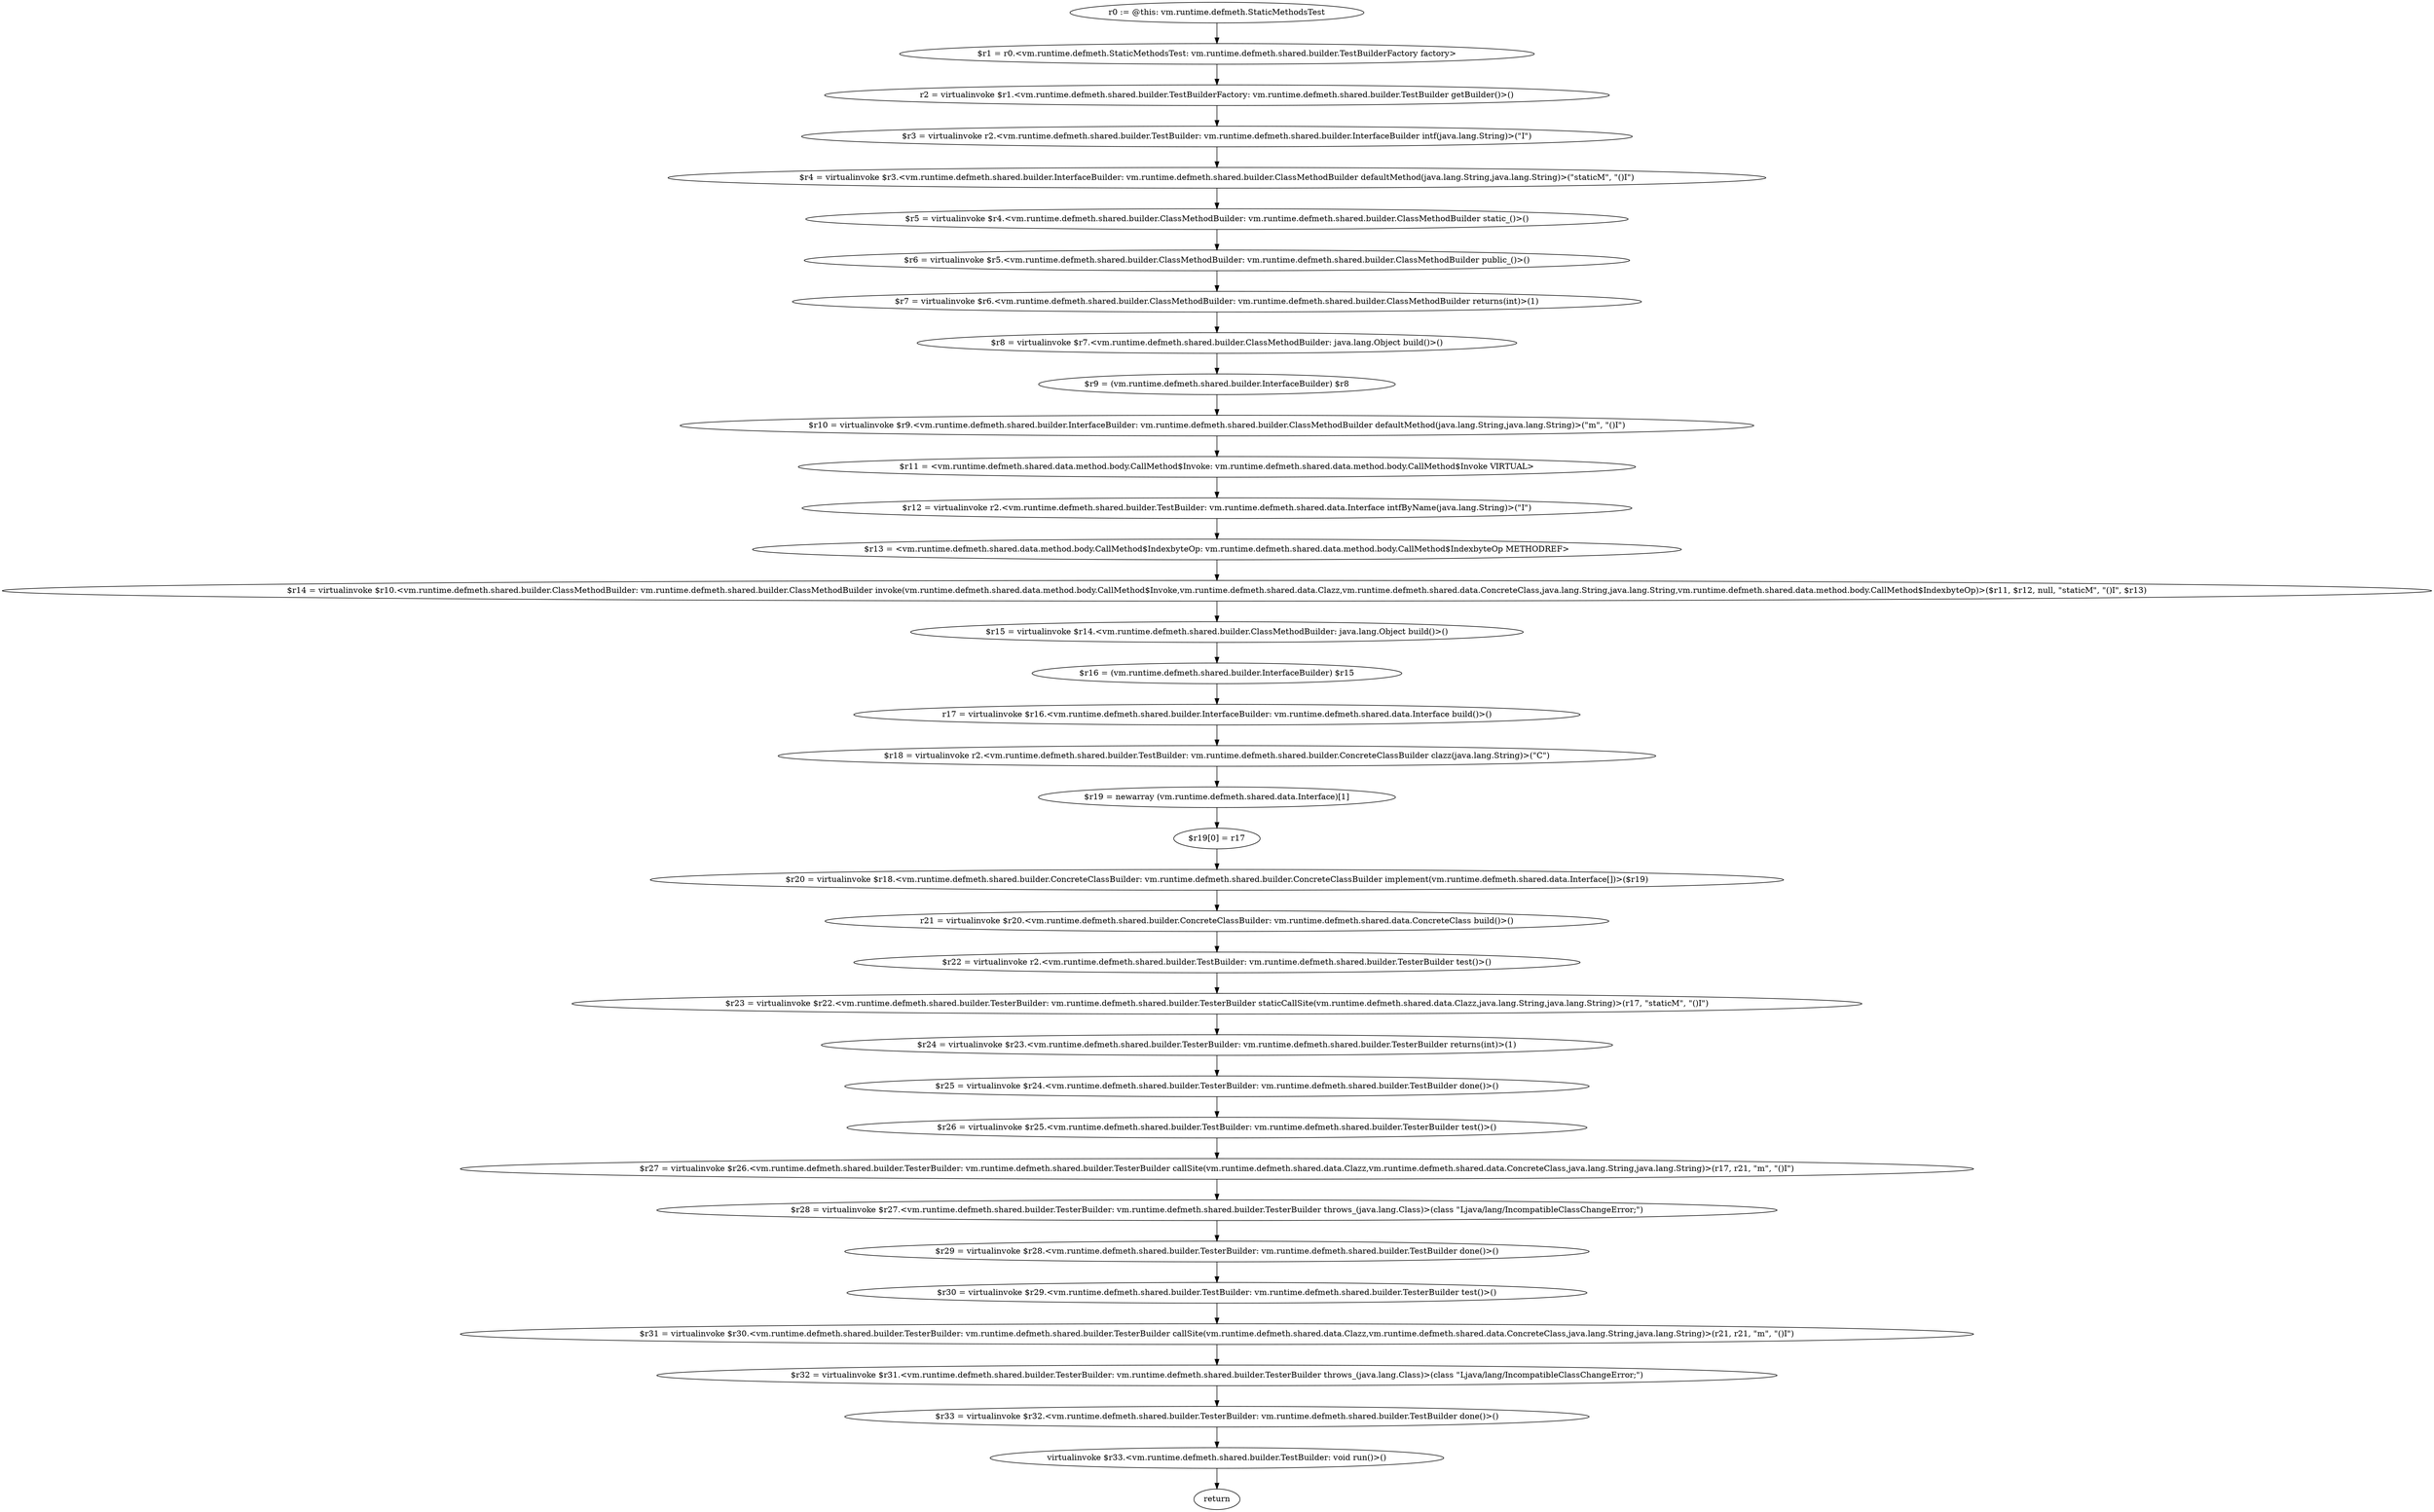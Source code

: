 digraph "unitGraph" {
    "r0 := @this: vm.runtime.defmeth.StaticMethodsTest"
    "$r1 = r0.<vm.runtime.defmeth.StaticMethodsTest: vm.runtime.defmeth.shared.builder.TestBuilderFactory factory>"
    "r2 = virtualinvoke $r1.<vm.runtime.defmeth.shared.builder.TestBuilderFactory: vm.runtime.defmeth.shared.builder.TestBuilder getBuilder()>()"
    "$r3 = virtualinvoke r2.<vm.runtime.defmeth.shared.builder.TestBuilder: vm.runtime.defmeth.shared.builder.InterfaceBuilder intf(java.lang.String)>(\"I\")"
    "$r4 = virtualinvoke $r3.<vm.runtime.defmeth.shared.builder.InterfaceBuilder: vm.runtime.defmeth.shared.builder.ClassMethodBuilder defaultMethod(java.lang.String,java.lang.String)>(\"staticM\", \"()I\")"
    "$r5 = virtualinvoke $r4.<vm.runtime.defmeth.shared.builder.ClassMethodBuilder: vm.runtime.defmeth.shared.builder.ClassMethodBuilder static_()>()"
    "$r6 = virtualinvoke $r5.<vm.runtime.defmeth.shared.builder.ClassMethodBuilder: vm.runtime.defmeth.shared.builder.ClassMethodBuilder public_()>()"
    "$r7 = virtualinvoke $r6.<vm.runtime.defmeth.shared.builder.ClassMethodBuilder: vm.runtime.defmeth.shared.builder.ClassMethodBuilder returns(int)>(1)"
    "$r8 = virtualinvoke $r7.<vm.runtime.defmeth.shared.builder.ClassMethodBuilder: java.lang.Object build()>()"
    "$r9 = (vm.runtime.defmeth.shared.builder.InterfaceBuilder) $r8"
    "$r10 = virtualinvoke $r9.<vm.runtime.defmeth.shared.builder.InterfaceBuilder: vm.runtime.defmeth.shared.builder.ClassMethodBuilder defaultMethod(java.lang.String,java.lang.String)>(\"m\", \"()I\")"
    "$r11 = <vm.runtime.defmeth.shared.data.method.body.CallMethod$Invoke: vm.runtime.defmeth.shared.data.method.body.CallMethod$Invoke VIRTUAL>"
    "$r12 = virtualinvoke r2.<vm.runtime.defmeth.shared.builder.TestBuilder: vm.runtime.defmeth.shared.data.Interface intfByName(java.lang.String)>(\"I\")"
    "$r13 = <vm.runtime.defmeth.shared.data.method.body.CallMethod$IndexbyteOp: vm.runtime.defmeth.shared.data.method.body.CallMethod$IndexbyteOp METHODREF>"
    "$r14 = virtualinvoke $r10.<vm.runtime.defmeth.shared.builder.ClassMethodBuilder: vm.runtime.defmeth.shared.builder.ClassMethodBuilder invoke(vm.runtime.defmeth.shared.data.method.body.CallMethod$Invoke,vm.runtime.defmeth.shared.data.Clazz,vm.runtime.defmeth.shared.data.ConcreteClass,java.lang.String,java.lang.String,vm.runtime.defmeth.shared.data.method.body.CallMethod$IndexbyteOp)>($r11, $r12, null, \"staticM\", \"()I\", $r13)"
    "$r15 = virtualinvoke $r14.<vm.runtime.defmeth.shared.builder.ClassMethodBuilder: java.lang.Object build()>()"
    "$r16 = (vm.runtime.defmeth.shared.builder.InterfaceBuilder) $r15"
    "r17 = virtualinvoke $r16.<vm.runtime.defmeth.shared.builder.InterfaceBuilder: vm.runtime.defmeth.shared.data.Interface build()>()"
    "$r18 = virtualinvoke r2.<vm.runtime.defmeth.shared.builder.TestBuilder: vm.runtime.defmeth.shared.builder.ConcreteClassBuilder clazz(java.lang.String)>(\"C\")"
    "$r19 = newarray (vm.runtime.defmeth.shared.data.Interface)[1]"
    "$r19[0] = r17"
    "$r20 = virtualinvoke $r18.<vm.runtime.defmeth.shared.builder.ConcreteClassBuilder: vm.runtime.defmeth.shared.builder.ConcreteClassBuilder implement(vm.runtime.defmeth.shared.data.Interface[])>($r19)"
    "r21 = virtualinvoke $r20.<vm.runtime.defmeth.shared.builder.ConcreteClassBuilder: vm.runtime.defmeth.shared.data.ConcreteClass build()>()"
    "$r22 = virtualinvoke r2.<vm.runtime.defmeth.shared.builder.TestBuilder: vm.runtime.defmeth.shared.builder.TesterBuilder test()>()"
    "$r23 = virtualinvoke $r22.<vm.runtime.defmeth.shared.builder.TesterBuilder: vm.runtime.defmeth.shared.builder.TesterBuilder staticCallSite(vm.runtime.defmeth.shared.data.Clazz,java.lang.String,java.lang.String)>(r17, \"staticM\", \"()I\")"
    "$r24 = virtualinvoke $r23.<vm.runtime.defmeth.shared.builder.TesterBuilder: vm.runtime.defmeth.shared.builder.TesterBuilder returns(int)>(1)"
    "$r25 = virtualinvoke $r24.<vm.runtime.defmeth.shared.builder.TesterBuilder: vm.runtime.defmeth.shared.builder.TestBuilder done()>()"
    "$r26 = virtualinvoke $r25.<vm.runtime.defmeth.shared.builder.TestBuilder: vm.runtime.defmeth.shared.builder.TesterBuilder test()>()"
    "$r27 = virtualinvoke $r26.<vm.runtime.defmeth.shared.builder.TesterBuilder: vm.runtime.defmeth.shared.builder.TesterBuilder callSite(vm.runtime.defmeth.shared.data.Clazz,vm.runtime.defmeth.shared.data.ConcreteClass,java.lang.String,java.lang.String)>(r17, r21, \"m\", \"()I\")"
    "$r28 = virtualinvoke $r27.<vm.runtime.defmeth.shared.builder.TesterBuilder: vm.runtime.defmeth.shared.builder.TesterBuilder throws_(java.lang.Class)>(class \"Ljava/lang/IncompatibleClassChangeError;\")"
    "$r29 = virtualinvoke $r28.<vm.runtime.defmeth.shared.builder.TesterBuilder: vm.runtime.defmeth.shared.builder.TestBuilder done()>()"
    "$r30 = virtualinvoke $r29.<vm.runtime.defmeth.shared.builder.TestBuilder: vm.runtime.defmeth.shared.builder.TesterBuilder test()>()"
    "$r31 = virtualinvoke $r30.<vm.runtime.defmeth.shared.builder.TesterBuilder: vm.runtime.defmeth.shared.builder.TesterBuilder callSite(vm.runtime.defmeth.shared.data.Clazz,vm.runtime.defmeth.shared.data.ConcreteClass,java.lang.String,java.lang.String)>(r21, r21, \"m\", \"()I\")"
    "$r32 = virtualinvoke $r31.<vm.runtime.defmeth.shared.builder.TesterBuilder: vm.runtime.defmeth.shared.builder.TesterBuilder throws_(java.lang.Class)>(class \"Ljava/lang/IncompatibleClassChangeError;\")"
    "$r33 = virtualinvoke $r32.<vm.runtime.defmeth.shared.builder.TesterBuilder: vm.runtime.defmeth.shared.builder.TestBuilder done()>()"
    "virtualinvoke $r33.<vm.runtime.defmeth.shared.builder.TestBuilder: void run()>()"
    "return"
    "r0 := @this: vm.runtime.defmeth.StaticMethodsTest"->"$r1 = r0.<vm.runtime.defmeth.StaticMethodsTest: vm.runtime.defmeth.shared.builder.TestBuilderFactory factory>";
    "$r1 = r0.<vm.runtime.defmeth.StaticMethodsTest: vm.runtime.defmeth.shared.builder.TestBuilderFactory factory>"->"r2 = virtualinvoke $r1.<vm.runtime.defmeth.shared.builder.TestBuilderFactory: vm.runtime.defmeth.shared.builder.TestBuilder getBuilder()>()";
    "r2 = virtualinvoke $r1.<vm.runtime.defmeth.shared.builder.TestBuilderFactory: vm.runtime.defmeth.shared.builder.TestBuilder getBuilder()>()"->"$r3 = virtualinvoke r2.<vm.runtime.defmeth.shared.builder.TestBuilder: vm.runtime.defmeth.shared.builder.InterfaceBuilder intf(java.lang.String)>(\"I\")";
    "$r3 = virtualinvoke r2.<vm.runtime.defmeth.shared.builder.TestBuilder: vm.runtime.defmeth.shared.builder.InterfaceBuilder intf(java.lang.String)>(\"I\")"->"$r4 = virtualinvoke $r3.<vm.runtime.defmeth.shared.builder.InterfaceBuilder: vm.runtime.defmeth.shared.builder.ClassMethodBuilder defaultMethod(java.lang.String,java.lang.String)>(\"staticM\", \"()I\")";
    "$r4 = virtualinvoke $r3.<vm.runtime.defmeth.shared.builder.InterfaceBuilder: vm.runtime.defmeth.shared.builder.ClassMethodBuilder defaultMethod(java.lang.String,java.lang.String)>(\"staticM\", \"()I\")"->"$r5 = virtualinvoke $r4.<vm.runtime.defmeth.shared.builder.ClassMethodBuilder: vm.runtime.defmeth.shared.builder.ClassMethodBuilder static_()>()";
    "$r5 = virtualinvoke $r4.<vm.runtime.defmeth.shared.builder.ClassMethodBuilder: vm.runtime.defmeth.shared.builder.ClassMethodBuilder static_()>()"->"$r6 = virtualinvoke $r5.<vm.runtime.defmeth.shared.builder.ClassMethodBuilder: vm.runtime.defmeth.shared.builder.ClassMethodBuilder public_()>()";
    "$r6 = virtualinvoke $r5.<vm.runtime.defmeth.shared.builder.ClassMethodBuilder: vm.runtime.defmeth.shared.builder.ClassMethodBuilder public_()>()"->"$r7 = virtualinvoke $r6.<vm.runtime.defmeth.shared.builder.ClassMethodBuilder: vm.runtime.defmeth.shared.builder.ClassMethodBuilder returns(int)>(1)";
    "$r7 = virtualinvoke $r6.<vm.runtime.defmeth.shared.builder.ClassMethodBuilder: vm.runtime.defmeth.shared.builder.ClassMethodBuilder returns(int)>(1)"->"$r8 = virtualinvoke $r7.<vm.runtime.defmeth.shared.builder.ClassMethodBuilder: java.lang.Object build()>()";
    "$r8 = virtualinvoke $r7.<vm.runtime.defmeth.shared.builder.ClassMethodBuilder: java.lang.Object build()>()"->"$r9 = (vm.runtime.defmeth.shared.builder.InterfaceBuilder) $r8";
    "$r9 = (vm.runtime.defmeth.shared.builder.InterfaceBuilder) $r8"->"$r10 = virtualinvoke $r9.<vm.runtime.defmeth.shared.builder.InterfaceBuilder: vm.runtime.defmeth.shared.builder.ClassMethodBuilder defaultMethod(java.lang.String,java.lang.String)>(\"m\", \"()I\")";
    "$r10 = virtualinvoke $r9.<vm.runtime.defmeth.shared.builder.InterfaceBuilder: vm.runtime.defmeth.shared.builder.ClassMethodBuilder defaultMethod(java.lang.String,java.lang.String)>(\"m\", \"()I\")"->"$r11 = <vm.runtime.defmeth.shared.data.method.body.CallMethod$Invoke: vm.runtime.defmeth.shared.data.method.body.CallMethod$Invoke VIRTUAL>";
    "$r11 = <vm.runtime.defmeth.shared.data.method.body.CallMethod$Invoke: vm.runtime.defmeth.shared.data.method.body.CallMethod$Invoke VIRTUAL>"->"$r12 = virtualinvoke r2.<vm.runtime.defmeth.shared.builder.TestBuilder: vm.runtime.defmeth.shared.data.Interface intfByName(java.lang.String)>(\"I\")";
    "$r12 = virtualinvoke r2.<vm.runtime.defmeth.shared.builder.TestBuilder: vm.runtime.defmeth.shared.data.Interface intfByName(java.lang.String)>(\"I\")"->"$r13 = <vm.runtime.defmeth.shared.data.method.body.CallMethod$IndexbyteOp: vm.runtime.defmeth.shared.data.method.body.CallMethod$IndexbyteOp METHODREF>";
    "$r13 = <vm.runtime.defmeth.shared.data.method.body.CallMethod$IndexbyteOp: vm.runtime.defmeth.shared.data.method.body.CallMethod$IndexbyteOp METHODREF>"->"$r14 = virtualinvoke $r10.<vm.runtime.defmeth.shared.builder.ClassMethodBuilder: vm.runtime.defmeth.shared.builder.ClassMethodBuilder invoke(vm.runtime.defmeth.shared.data.method.body.CallMethod$Invoke,vm.runtime.defmeth.shared.data.Clazz,vm.runtime.defmeth.shared.data.ConcreteClass,java.lang.String,java.lang.String,vm.runtime.defmeth.shared.data.method.body.CallMethod$IndexbyteOp)>($r11, $r12, null, \"staticM\", \"()I\", $r13)";
    "$r14 = virtualinvoke $r10.<vm.runtime.defmeth.shared.builder.ClassMethodBuilder: vm.runtime.defmeth.shared.builder.ClassMethodBuilder invoke(vm.runtime.defmeth.shared.data.method.body.CallMethod$Invoke,vm.runtime.defmeth.shared.data.Clazz,vm.runtime.defmeth.shared.data.ConcreteClass,java.lang.String,java.lang.String,vm.runtime.defmeth.shared.data.method.body.CallMethod$IndexbyteOp)>($r11, $r12, null, \"staticM\", \"()I\", $r13)"->"$r15 = virtualinvoke $r14.<vm.runtime.defmeth.shared.builder.ClassMethodBuilder: java.lang.Object build()>()";
    "$r15 = virtualinvoke $r14.<vm.runtime.defmeth.shared.builder.ClassMethodBuilder: java.lang.Object build()>()"->"$r16 = (vm.runtime.defmeth.shared.builder.InterfaceBuilder) $r15";
    "$r16 = (vm.runtime.defmeth.shared.builder.InterfaceBuilder) $r15"->"r17 = virtualinvoke $r16.<vm.runtime.defmeth.shared.builder.InterfaceBuilder: vm.runtime.defmeth.shared.data.Interface build()>()";
    "r17 = virtualinvoke $r16.<vm.runtime.defmeth.shared.builder.InterfaceBuilder: vm.runtime.defmeth.shared.data.Interface build()>()"->"$r18 = virtualinvoke r2.<vm.runtime.defmeth.shared.builder.TestBuilder: vm.runtime.defmeth.shared.builder.ConcreteClassBuilder clazz(java.lang.String)>(\"C\")";
    "$r18 = virtualinvoke r2.<vm.runtime.defmeth.shared.builder.TestBuilder: vm.runtime.defmeth.shared.builder.ConcreteClassBuilder clazz(java.lang.String)>(\"C\")"->"$r19 = newarray (vm.runtime.defmeth.shared.data.Interface)[1]";
    "$r19 = newarray (vm.runtime.defmeth.shared.data.Interface)[1]"->"$r19[0] = r17";
    "$r19[0] = r17"->"$r20 = virtualinvoke $r18.<vm.runtime.defmeth.shared.builder.ConcreteClassBuilder: vm.runtime.defmeth.shared.builder.ConcreteClassBuilder implement(vm.runtime.defmeth.shared.data.Interface[])>($r19)";
    "$r20 = virtualinvoke $r18.<vm.runtime.defmeth.shared.builder.ConcreteClassBuilder: vm.runtime.defmeth.shared.builder.ConcreteClassBuilder implement(vm.runtime.defmeth.shared.data.Interface[])>($r19)"->"r21 = virtualinvoke $r20.<vm.runtime.defmeth.shared.builder.ConcreteClassBuilder: vm.runtime.defmeth.shared.data.ConcreteClass build()>()";
    "r21 = virtualinvoke $r20.<vm.runtime.defmeth.shared.builder.ConcreteClassBuilder: vm.runtime.defmeth.shared.data.ConcreteClass build()>()"->"$r22 = virtualinvoke r2.<vm.runtime.defmeth.shared.builder.TestBuilder: vm.runtime.defmeth.shared.builder.TesterBuilder test()>()";
    "$r22 = virtualinvoke r2.<vm.runtime.defmeth.shared.builder.TestBuilder: vm.runtime.defmeth.shared.builder.TesterBuilder test()>()"->"$r23 = virtualinvoke $r22.<vm.runtime.defmeth.shared.builder.TesterBuilder: vm.runtime.defmeth.shared.builder.TesterBuilder staticCallSite(vm.runtime.defmeth.shared.data.Clazz,java.lang.String,java.lang.String)>(r17, \"staticM\", \"()I\")";
    "$r23 = virtualinvoke $r22.<vm.runtime.defmeth.shared.builder.TesterBuilder: vm.runtime.defmeth.shared.builder.TesterBuilder staticCallSite(vm.runtime.defmeth.shared.data.Clazz,java.lang.String,java.lang.String)>(r17, \"staticM\", \"()I\")"->"$r24 = virtualinvoke $r23.<vm.runtime.defmeth.shared.builder.TesterBuilder: vm.runtime.defmeth.shared.builder.TesterBuilder returns(int)>(1)";
    "$r24 = virtualinvoke $r23.<vm.runtime.defmeth.shared.builder.TesterBuilder: vm.runtime.defmeth.shared.builder.TesterBuilder returns(int)>(1)"->"$r25 = virtualinvoke $r24.<vm.runtime.defmeth.shared.builder.TesterBuilder: vm.runtime.defmeth.shared.builder.TestBuilder done()>()";
    "$r25 = virtualinvoke $r24.<vm.runtime.defmeth.shared.builder.TesterBuilder: vm.runtime.defmeth.shared.builder.TestBuilder done()>()"->"$r26 = virtualinvoke $r25.<vm.runtime.defmeth.shared.builder.TestBuilder: vm.runtime.defmeth.shared.builder.TesterBuilder test()>()";
    "$r26 = virtualinvoke $r25.<vm.runtime.defmeth.shared.builder.TestBuilder: vm.runtime.defmeth.shared.builder.TesterBuilder test()>()"->"$r27 = virtualinvoke $r26.<vm.runtime.defmeth.shared.builder.TesterBuilder: vm.runtime.defmeth.shared.builder.TesterBuilder callSite(vm.runtime.defmeth.shared.data.Clazz,vm.runtime.defmeth.shared.data.ConcreteClass,java.lang.String,java.lang.String)>(r17, r21, \"m\", \"()I\")";
    "$r27 = virtualinvoke $r26.<vm.runtime.defmeth.shared.builder.TesterBuilder: vm.runtime.defmeth.shared.builder.TesterBuilder callSite(vm.runtime.defmeth.shared.data.Clazz,vm.runtime.defmeth.shared.data.ConcreteClass,java.lang.String,java.lang.String)>(r17, r21, \"m\", \"()I\")"->"$r28 = virtualinvoke $r27.<vm.runtime.defmeth.shared.builder.TesterBuilder: vm.runtime.defmeth.shared.builder.TesterBuilder throws_(java.lang.Class)>(class \"Ljava/lang/IncompatibleClassChangeError;\")";
    "$r28 = virtualinvoke $r27.<vm.runtime.defmeth.shared.builder.TesterBuilder: vm.runtime.defmeth.shared.builder.TesterBuilder throws_(java.lang.Class)>(class \"Ljava/lang/IncompatibleClassChangeError;\")"->"$r29 = virtualinvoke $r28.<vm.runtime.defmeth.shared.builder.TesterBuilder: vm.runtime.defmeth.shared.builder.TestBuilder done()>()";
    "$r29 = virtualinvoke $r28.<vm.runtime.defmeth.shared.builder.TesterBuilder: vm.runtime.defmeth.shared.builder.TestBuilder done()>()"->"$r30 = virtualinvoke $r29.<vm.runtime.defmeth.shared.builder.TestBuilder: vm.runtime.defmeth.shared.builder.TesterBuilder test()>()";
    "$r30 = virtualinvoke $r29.<vm.runtime.defmeth.shared.builder.TestBuilder: vm.runtime.defmeth.shared.builder.TesterBuilder test()>()"->"$r31 = virtualinvoke $r30.<vm.runtime.defmeth.shared.builder.TesterBuilder: vm.runtime.defmeth.shared.builder.TesterBuilder callSite(vm.runtime.defmeth.shared.data.Clazz,vm.runtime.defmeth.shared.data.ConcreteClass,java.lang.String,java.lang.String)>(r21, r21, \"m\", \"()I\")";
    "$r31 = virtualinvoke $r30.<vm.runtime.defmeth.shared.builder.TesterBuilder: vm.runtime.defmeth.shared.builder.TesterBuilder callSite(vm.runtime.defmeth.shared.data.Clazz,vm.runtime.defmeth.shared.data.ConcreteClass,java.lang.String,java.lang.String)>(r21, r21, \"m\", \"()I\")"->"$r32 = virtualinvoke $r31.<vm.runtime.defmeth.shared.builder.TesterBuilder: vm.runtime.defmeth.shared.builder.TesterBuilder throws_(java.lang.Class)>(class \"Ljava/lang/IncompatibleClassChangeError;\")";
    "$r32 = virtualinvoke $r31.<vm.runtime.defmeth.shared.builder.TesterBuilder: vm.runtime.defmeth.shared.builder.TesterBuilder throws_(java.lang.Class)>(class \"Ljava/lang/IncompatibleClassChangeError;\")"->"$r33 = virtualinvoke $r32.<vm.runtime.defmeth.shared.builder.TesterBuilder: vm.runtime.defmeth.shared.builder.TestBuilder done()>()";
    "$r33 = virtualinvoke $r32.<vm.runtime.defmeth.shared.builder.TesterBuilder: vm.runtime.defmeth.shared.builder.TestBuilder done()>()"->"virtualinvoke $r33.<vm.runtime.defmeth.shared.builder.TestBuilder: void run()>()";
    "virtualinvoke $r33.<vm.runtime.defmeth.shared.builder.TestBuilder: void run()>()"->"return";
}
